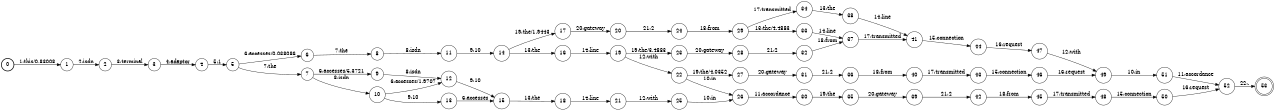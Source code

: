 digraph FST {
rankdir = LR;
size = "8.5,11";
label = "";
center = 1;
orientation = Portrait;
ranksep = "0.4";
nodesep = "0.25";
0 [label = "0", shape = circle, style = bold, fontsize = 14]
	0 -> 1 [label = "1:this/0.83008", fontsize = 14];
1 [label = "1", shape = circle, style = solid, fontsize = 14]
	1 -> 2 [label = "2:isdn", fontsize = 14];
2 [label = "2", shape = circle, style = solid, fontsize = 14]
	2 -> 3 [label = "3:terminal", fontsize = 14];
3 [label = "3", shape = circle, style = solid, fontsize = 14]
	3 -> 4 [label = "4:adaptor", fontsize = 14];
4 [label = "4", shape = circle, style = solid, fontsize = 14]
	4 -> 5 [label = "5:1", fontsize = 14];
5 [label = "5", shape = circle, style = solid, fontsize = 14]
	5 -> 6 [label = "6:accesses/0.038086", fontsize = 14];
	5 -> 7 [label = "7:the", fontsize = 14];
6 [label = "6", shape = circle, style = solid, fontsize = 14]
	6 -> 8 [label = "7:the", fontsize = 14];
7 [label = "7", shape = circle, style = solid, fontsize = 14]
	7 -> 10 [label = "8:isdn", fontsize = 14];
	7 -> 9 [label = "6:accesses/5.3721", fontsize = 14];
8 [label = "8", shape = circle, style = solid, fontsize = 14]
	8 -> 11 [label = "8:isdn", fontsize = 14];
9 [label = "9", shape = circle, style = solid, fontsize = 14]
	9 -> 12 [label = "8:isdn", fontsize = 14];
10 [label = "10", shape = circle, style = solid, fontsize = 14]
	10 -> 12 [label = "6:accesses/1.9707", fontsize = 14];
	10 -> 13 [label = "9:10", fontsize = 14];
11 [label = "11", shape = circle, style = solid, fontsize = 14]
	11 -> 14 [label = "9:10", fontsize = 14];
12 [label = "12", shape = circle, style = solid, fontsize = 14]
	12 -> 15 [label = "9:10", fontsize = 14];
13 [label = "13", shape = circle, style = solid, fontsize = 14]
	13 -> 15 [label = "6:accesses", fontsize = 14];
14 [label = "14", shape = circle, style = solid, fontsize = 14]
	14 -> 16 [label = "13:the", fontsize = 14];
	14 -> 17 [label = "19:the/1.9443", fontsize = 14];
15 [label = "15", shape = circle, style = solid, fontsize = 14]
	15 -> 18 [label = "13:the", fontsize = 14];
16 [label = "16", shape = circle, style = solid, fontsize = 14]
	16 -> 19 [label = "14:line", fontsize = 14];
17 [label = "17", shape = circle, style = solid, fontsize = 14]
	17 -> 20 [label = "20:gateway", fontsize = 14];
18 [label = "18", shape = circle, style = solid, fontsize = 14]
	18 -> 21 [label = "14:line", fontsize = 14];
19 [label = "19", shape = circle, style = solid, fontsize = 14]
	19 -> 23 [label = "19:the/3.4883", fontsize = 14];
	19 -> 22 [label = "12:with", fontsize = 14];
20 [label = "20", shape = circle, style = solid, fontsize = 14]
	20 -> 24 [label = "21:2", fontsize = 14];
21 [label = "21", shape = circle, style = solid, fontsize = 14]
	21 -> 25 [label = "12:with", fontsize = 14];
22 [label = "22", shape = circle, style = solid, fontsize = 14]
	22 -> 27 [label = "19:the/4.0352", fontsize = 14];
	22 -> 26 [label = "10:in", fontsize = 14];
23 [label = "23", shape = circle, style = solid, fontsize = 14]
	23 -> 28 [label = "20:gateway", fontsize = 14];
24 [label = "24", shape = circle, style = solid, fontsize = 14]
	24 -> 29 [label = "18:from", fontsize = 14];
25 [label = "25", shape = circle, style = solid, fontsize = 14]
	25 -> 26 [label = "10:in", fontsize = 14];
26 [label = "26", shape = circle, style = solid, fontsize = 14]
	26 -> 30 [label = "11:accordance", fontsize = 14];
27 [label = "27", shape = circle, style = solid, fontsize = 14]
	27 -> 31 [label = "20:gateway", fontsize = 14];
28 [label = "28", shape = circle, style = solid, fontsize = 14]
	28 -> 32 [label = "21:2", fontsize = 14];
29 [label = "29", shape = circle, style = solid, fontsize = 14]
	29 -> 33 [label = "13:the/4.4883", fontsize = 14];
	29 -> 34 [label = "17:transmitted", fontsize = 14];
30 [label = "30", shape = circle, style = solid, fontsize = 14]
	30 -> 35 [label = "19:the", fontsize = 14];
31 [label = "31", shape = circle, style = solid, fontsize = 14]
	31 -> 36 [label = "21:2", fontsize = 14];
32 [label = "32", shape = circle, style = solid, fontsize = 14]
	32 -> 37 [label = "18:from", fontsize = 14];
33 [label = "33", shape = circle, style = solid, fontsize = 14]
	33 -> 37 [label = "14:line", fontsize = 14];
34 [label = "34", shape = circle, style = solid, fontsize = 14]
	34 -> 38 [label = "13:the", fontsize = 14];
35 [label = "35", shape = circle, style = solid, fontsize = 14]
	35 -> 39 [label = "20:gateway", fontsize = 14];
36 [label = "36", shape = circle, style = solid, fontsize = 14]
	36 -> 40 [label = "18:from", fontsize = 14];
37 [label = "37", shape = circle, style = solid, fontsize = 14]
	37 -> 41 [label = "17:transmitted", fontsize = 14];
38 [label = "38", shape = circle, style = solid, fontsize = 14]
	38 -> 41 [label = "14:line", fontsize = 14];
39 [label = "39", shape = circle, style = solid, fontsize = 14]
	39 -> 42 [label = "21:2", fontsize = 14];
40 [label = "40", shape = circle, style = solid, fontsize = 14]
	40 -> 43 [label = "17:transmitted", fontsize = 14];
41 [label = "41", shape = circle, style = solid, fontsize = 14]
	41 -> 44 [label = "15:connection", fontsize = 14];
42 [label = "42", shape = circle, style = solid, fontsize = 14]
	42 -> 45 [label = "18:from", fontsize = 14];
43 [label = "43", shape = circle, style = solid, fontsize = 14]
	43 -> 46 [label = "15:connection", fontsize = 14];
44 [label = "44", shape = circle, style = solid, fontsize = 14]
	44 -> 47 [label = "16:request", fontsize = 14];
45 [label = "45", shape = circle, style = solid, fontsize = 14]
	45 -> 48 [label = "17:transmitted", fontsize = 14];
46 [label = "46", shape = circle, style = solid, fontsize = 14]
	46 -> 49 [label = "16:request", fontsize = 14];
47 [label = "47", shape = circle, style = solid, fontsize = 14]
	47 -> 49 [label = "12:with", fontsize = 14];
48 [label = "48", shape = circle, style = solid, fontsize = 14]
	48 -> 50 [label = "15:connection", fontsize = 14];
49 [label = "49", shape = circle, style = solid, fontsize = 14]
	49 -> 51 [label = "10:in", fontsize = 14];
50 [label = "50", shape = circle, style = solid, fontsize = 14]
	50 -> 52 [label = "16:request", fontsize = 14];
51 [label = "51", shape = circle, style = solid, fontsize = 14]
	51 -> 52 [label = "11:accordance", fontsize = 14];
52 [label = "52", shape = circle, style = solid, fontsize = 14]
	52 -> 53 [label = "22:.", fontsize = 14];
53 [label = "53", shape = doublecircle, style = solid, fontsize = 14]
}
